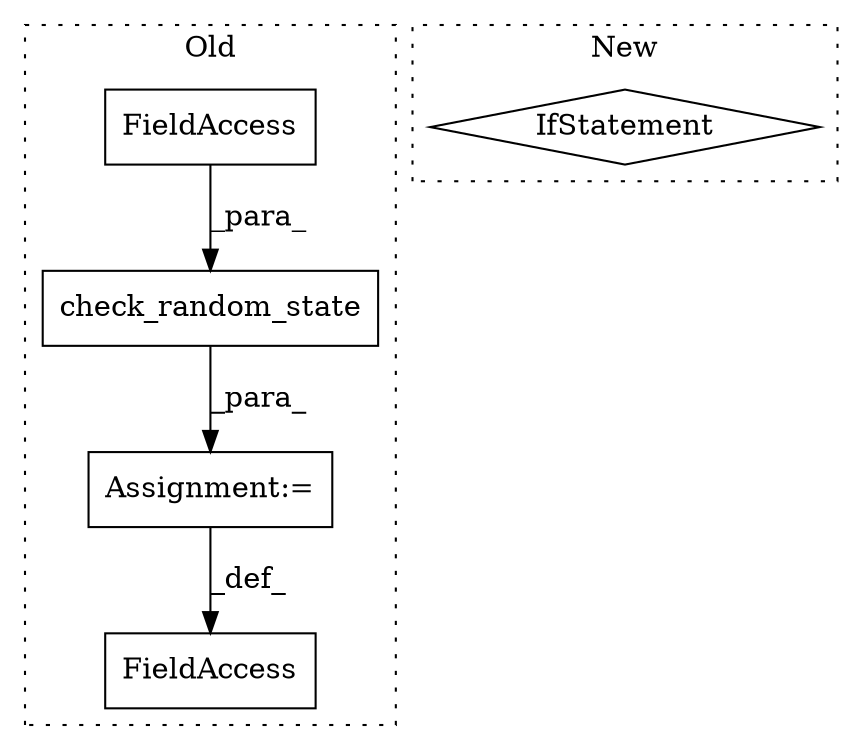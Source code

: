 digraph G {
subgraph cluster0 {
1 [label="check_random_state" a="32" s="947,983" l="19,1" shape="box"];
3 [label="FieldAccess" a="22" s="966" l="17" shape="box"];
4 [label="FieldAccess" a="22" s="928" l="18" shape="box"];
5 [label="Assignment:=" a="7" s="946" l="1" shape="box"];
label = "Old";
style="dotted";
}
subgraph cluster1 {
2 [label="IfStatement" a="25" s="1123" l="38" shape="diamond"];
label = "New";
style="dotted";
}
1 -> 5 [label="_para_"];
3 -> 1 [label="_para_"];
5 -> 4 [label="_def_"];
}